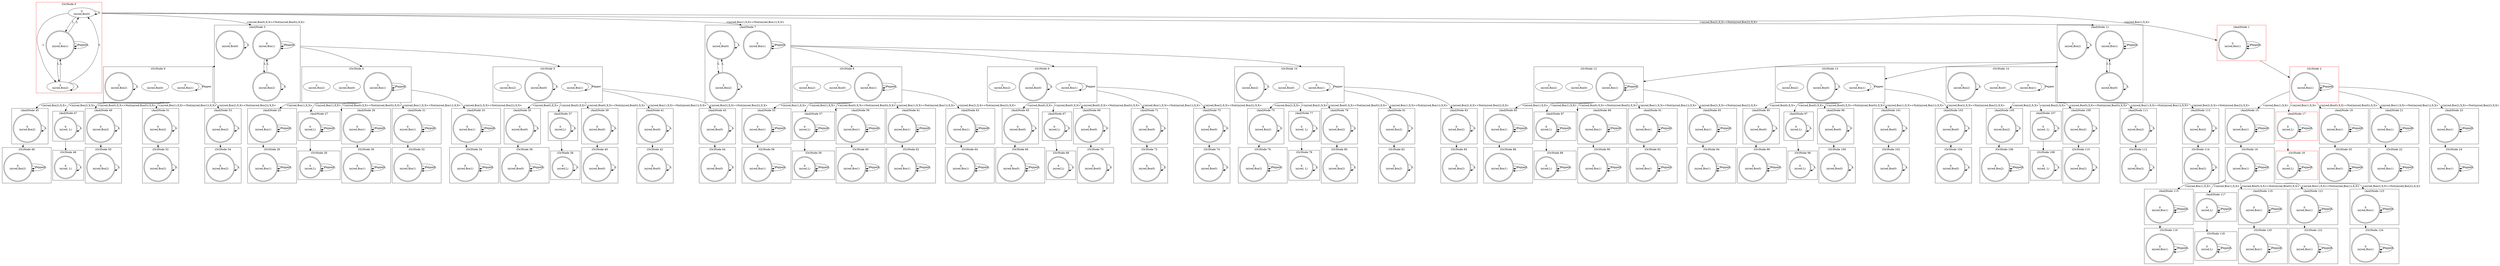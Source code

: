 digraph G {
compound=true;
subgraph cluster_0 {
label="(Or)Node 0";
pencolor=red;
s00 [label="0
in(red,Box0)"];
s01 [label="1
in(red,Box1)", shape=doublecircle];
s02 [label="2
in(red,Box2)"];
s01 -> s01[label="Pepper"];
s00 -> s00[label="L"];
s00 -> s01[label="L"];
s00 -> s02[label="L"];
s01 -> s00[label="L"];
s01 -> s01[label="L"];
s01 -> s02[label="L"];
s02 -> s00[label="L"];
s02 -> s01[label="L"];
s02 -> s02[label="L"];

}
subgraph cluster_1 {
label="(And)Node 1";
pencolor=red;
s10 [label="0
in(red,Box1)", shape=doublecircle];
s10 -> s10[label="Pepper"];
s10 -> s10[label="L"];

}
subgraph cluster_2 {
label="(Or)Node 2";
pencolor=red;
s20 [label="0
in(red,Box1)", shape=doublecircle];
s20 -> s20[label="Pepper"];
s20 -> s20[label="L"];

}
subgraph cluster_3 {
label="(And)Node 3";
s30 [label="0
in(red,Box1)", shape=doublecircle];
s31 [label="1
in(red,Box0)", shape=doublecircle];
s32 [label="2
in(red,Box2)", shape=doublecircle];
s30 -> s30[label="Pepper"];
s30 -> s30[label="L"];
s30 -> s32[label="L"];
s31 -> s31[label="L"];
s32 -> s30[label="L"];
s32 -> s32[label="L"];

}
subgraph cluster_4 {
label="(Or)Node 4";
s40 [label="0
in(red,Box1)", shape=doublecircle];
s41 [label="1
in(red,Box0)"];
s42 [label="2
in(red,Box2)"];
s40 -> s40[label="Pepper"];
s40 -> s40[label="L"];

}
subgraph cluster_5 {
label="(Or)Node 5";
s50 [label="0
in(red,Box1)"];
s51 [label="1
in(red,Box0)", shape=doublecircle];
s52 [label="2
in(red,Box2)"];
s50 -> s50[label="Pepper"];
s51 -> s51[label="L"];

}
subgraph cluster_6 {
label="(Or)Node 6";
s60 [label="0
in(red,Box1)"];
s61 [label="1
in(red,Box0)"];
s62 [label="2
in(red,Box2)", shape=doublecircle];
s60 -> s60[label="Pepper"];
s62 -> s62[label="L"];

}
subgraph cluster_7 {
label="(And)Node 7";
s70 [label="0
in(red,Box1)", shape=doublecircle];
s71 [label="1
in(red,Box0)", shape=doublecircle];
s72 [label="2
in(red,Box2)", shape=doublecircle];
s70 -> s70[label="Pepper"];
s70 -> s70[label="L"];
s71 -> s71[label="L"];
s71 -> s72[label="L"];
s72 -> s71[label="L"];
s72 -> s72[label="L"];

}
subgraph cluster_8 {
label="(Or)Node 8";
s80 [label="0
in(red,Box1)", shape=doublecircle];
s81 [label="1
in(red,Box0)"];
s82 [label="2
in(red,Box2)"];
s80 -> s80[label="Pepper"];
s80 -> s80[label="L"];

}
subgraph cluster_9 {
label="(Or)Node 9";
s90 [label="0
in(red,Box1)"];
s91 [label="1
in(red,Box0)", shape=doublecircle];
s92 [label="2
in(red,Box2)"];
s90 -> s90[label="Pepper"];
s91 -> s91[label="L"];

}
subgraph cluster_10 {
label="(Or)Node 10";
s100 [label="0
in(red,Box1)"];
s101 [label="1
in(red,Box0)"];
s102 [label="2
in(red,Box2)", shape=doublecircle];
s100 -> s100[label="Pepper"];
s102 -> s102[label="L"];

}
subgraph cluster_11 {
label="(And)Node 11";
s110 [label="0
in(red,Box1)", shape=doublecircle];
s111 [label="1
in(red,Box0)", shape=doublecircle];
s112 [label="2
in(red,Box2)", shape=doublecircle];
s110 -> s110[label="Pepper"];
s110 -> s110[label="L"];
s110 -> s111[label="L"];
s111 -> s110[label="L"];
s111 -> s111[label="L"];
s112 -> s112[label="L"];

}
subgraph cluster_12 {
label="(Or)Node 12";
s120 [label="0
in(red,Box1)", shape=doublecircle];
s121 [label="1
in(red,Box0)"];
s122 [label="2
in(red,Box2)"];
s120 -> s120[label="Pepper"];
s120 -> s120[label="L"];

}
subgraph cluster_13 {
label="(Or)Node 13";
s130 [label="0
in(red,Box1)"];
s131 [label="1
in(red,Box0)", shape=doublecircle];
s132 [label="2
in(red,Box2)"];
s130 -> s130[label="Pepper"];
s131 -> s131[label="L"];

}
subgraph cluster_14 {
label="(Or)Node 14";
s140 [label="0
in(red,Box1)"];
s141 [label="1
in(red,Box0)"];
s142 [label="2
in(red,Box2)", shape=doublecircle];
s140 -> s140[label="Pepper"];
s142 -> s142[label="L"];

}
subgraph cluster_15 {
label="(And)Node 15";
s150 [label="0
in(red,Box1)", shape=doublecircle];
s150 -> s150[label="Pepper"];
s150 -> s150[label="L"];

}
subgraph cluster_16 {
label="(Or)Node 16";
s160 [label="0
in(red,Box1)", shape=doublecircle];
s160 -> s160[label="Pepper"];
s160 -> s160[label="L"];

}
subgraph cluster_17 {
label="(And)Node 17";
pencolor=red;
s170 [label="0
in(red,L)", shape=doublecircle];
s170 -> s170[label="Pepper"];
s170 -> s170[label="L"];

}
subgraph cluster_18 {
label="(Or)Node 18";
pencolor=red;
s180 [label="0
in(red,L)", shape=doublecircle];
s180 -> s180[label="Pepper"];
s180 -> s180[label="L"];

}
subgraph cluster_19 {
label="(And)Node 19";
s190 [label="0
in(red,Box1)", shape=doublecircle];
s190 -> s190[label="Pepper"];
s190 -> s190[label="L"];

}
subgraph cluster_20 {
label="(Or)Node 20";
s200 [label="0
in(red,Box1)", shape=doublecircle];
s200 -> s200[label="Pepper"];
s200 -> s200[label="L"];

}
subgraph cluster_21 {
label="(And)Node 21";
s210 [label="0
in(red,Box1)", shape=doublecircle];
s210 -> s210[label="Pepper"];
s210 -> s210[label="L"];

}
subgraph cluster_22 {
label="(Or)Node 22";
s220 [label="0
in(red,Box1)", shape=doublecircle];
s220 -> s220[label="Pepper"];
s220 -> s220[label="L"];

}
subgraph cluster_23 {
label="(And)Node 23";
s230 [label="0
in(red,Box1)", shape=doublecircle];
s230 -> s230[label="Pepper"];
s230 -> s230[label="L"];

}
subgraph cluster_24 {
label="(Or)Node 24";
s240 [label="0
in(red,Box1)", shape=doublecircle];
s240 -> s240[label="Pepper"];
s240 -> s240[label="L"];

}
subgraph cluster_25 {
label="(And)Node 25";
s250 [label="0
in(red,Box1)", shape=doublecircle];
s250 -> s250[label="Pepper"];
s250 -> s250[label="L"];

}
subgraph cluster_26 {
label="(Or)Node 26";
s260 [label="0
in(red,Box1)", shape=doublecircle];
s260 -> s260[label="Pepper"];
s260 -> s260[label="L"];

}
subgraph cluster_27 {
label="(And)Node 27";
s270 [label="0
in(red,L)", shape=doublecircle];
s270 -> s270[label="Pepper"];
s270 -> s270[label="L"];

}
subgraph cluster_28 {
label="(Or)Node 28";
s280 [label="0
in(red,L)", shape=doublecircle];
s280 -> s280[label="Pepper"];
s280 -> s280[label="L"];

}
subgraph cluster_29 {
label="(And)Node 29";
s290 [label="0
in(red,Box1)", shape=doublecircle];
s290 -> s290[label="Pepper"];
s290 -> s290[label="L"];

}
subgraph cluster_30 {
label="(Or)Node 30";
s300 [label="0
in(red,Box1)", shape=doublecircle];
s300 -> s300[label="Pepper"];
s300 -> s300[label="L"];

}
subgraph cluster_31 {
label="(And)Node 31";
s310 [label="0
in(red,Box1)", shape=doublecircle];
s310 -> s310[label="Pepper"];
s310 -> s310[label="L"];

}
subgraph cluster_32 {
label="(Or)Node 32";
s320 [label="0
in(red,Box1)", shape=doublecircle];
s320 -> s320[label="Pepper"];
s320 -> s320[label="L"];

}
subgraph cluster_33 {
label="(And)Node 33";
s330 [label="0
in(red,Box1)", shape=doublecircle];
s330 -> s330[label="Pepper"];
s330 -> s330[label="L"];

}
subgraph cluster_34 {
label="(Or)Node 34";
s340 [label="0
in(red,Box1)", shape=doublecircle];
s340 -> s340[label="Pepper"];
s340 -> s340[label="L"];

}
subgraph cluster_35 {
label="(And)Node 35";
s350 [label="0
in(red,Box0)", shape=doublecircle];
s350 -> s350[label="L"];

}
subgraph cluster_36 {
label="(Or)Node 36";
s360 [label="0
in(red,Box0)", shape=doublecircle];
s360 -> s360[label="Pepper"];
s360 -> s360[label="L"];

}
subgraph cluster_37 {
label="(And)Node 37";
s370 [label="0
in(red,L)", shape=doublecircle];
s370 -> s370[label="L"];

}
subgraph cluster_38 {
label="(Or)Node 38";
s380 [label="0
in(red,L)", shape=doublecircle];
s380 -> s380[label="L"];

}
subgraph cluster_39 {
label="(And)Node 39";
s390 [label="0
in(red,Box0)", shape=doublecircle];
s390 -> s390[label="L"];

}
subgraph cluster_40 {
label="(Or)Node 40";
s400 [label="0
in(red,Box0)", shape=doublecircle];
s400 -> s400[label="L"];

}
subgraph cluster_41 {
label="(And)Node 41";
s410 [label="0
in(red,Box0)", shape=doublecircle];
s410 -> s410[label="L"];

}
subgraph cluster_42 {
label="(Or)Node 42";
s420 [label="0
in(red,Box0)", shape=doublecircle];
s420 -> s420[label="L"];

}
subgraph cluster_43 {
label="(And)Node 43";
s430 [label="0
in(red,Box0)", shape=doublecircle];
s430 -> s430[label="L"];

}
subgraph cluster_44 {
label="(Or)Node 44";
s440 [label="0
in(red,Box0)", shape=doublecircle];
s440 -> s440[label="L"];

}
subgraph cluster_45 {
label="(And)Node 45";
s450 [label="0
in(red,Box2)", shape=doublecircle];
s450 -> s450[label="L"];

}
subgraph cluster_46 {
label="(Or)Node 46";
s460 [label="0
in(red,Box2)", shape=doublecircle];
s460 -> s460[label="Pepper"];
s460 -> s460[label="L"];

}
subgraph cluster_47 {
label="(And)Node 47";
s470 [label="0
in(red, L)", shape=doublecircle];
s470 -> s470[label="L"];

}
subgraph cluster_48 {
label="(Or)Node 48";
s480 [label="0
in(red, L)", shape=doublecircle];
s480 -> s480[label="L"];

}
subgraph cluster_49 {
label="(And)Node 49";
s490 [label="0
in(red,Box2)", shape=doublecircle];
s490 -> s490[label="L"];

}
subgraph cluster_50 {
label="(Or)Node 50";
s500 [label="0
in(red,Box2)", shape=doublecircle];
s500 -> s500[label="L"];

}
subgraph cluster_51 {
label="(And)Node 51";
s510 [label="0
in(red,Box2)", shape=doublecircle];
s510 -> s510[label="L"];

}
subgraph cluster_52 {
label="(Or)Node 52";
s520 [label="0
in(red,Box2)", shape=doublecircle];
s520 -> s520[label="L"];

}
subgraph cluster_53 {
label="(And)Node 53";
s530 [label="0
in(red,Box2)", shape=doublecircle];
s530 -> s530[label="L"];

}
subgraph cluster_54 {
label="(Or)Node 54";
s540 [label="0
in(red,Box2)", shape=doublecircle];
s540 -> s540[label="L"];

}
subgraph cluster_55 {
label="(And)Node 55";
s550 [label="0
in(red,Box1)", shape=doublecircle];
s550 -> s550[label="Pepper"];
s550 -> s550[label="L"];

}
subgraph cluster_56 {
label="(Or)Node 56";
s560 [label="0
in(red,Box1)", shape=doublecircle];
s560 -> s560[label="Pepper"];
s560 -> s560[label="L"];

}
subgraph cluster_57 {
label="(And)Node 57";
s570 [label="0
in(red,L)", shape=doublecircle];
s570 -> s570[label="Pepper"];
s570 -> s570[label="L"];

}
subgraph cluster_58 {
label="(Or)Node 58";
s580 [label="0
in(red,L)", shape=doublecircle];
s580 -> s580[label="Pepper"];
s580 -> s580[label="L"];

}
subgraph cluster_59 {
label="(And)Node 59";
s590 [label="0
in(red,Box1)", shape=doublecircle];
s590 -> s590[label="Pepper"];
s590 -> s590[label="L"];

}
subgraph cluster_60 {
label="(Or)Node 60";
s600 [label="0
in(red,Box1)", shape=doublecircle];
s600 -> s600[label="Pepper"];
s600 -> s600[label="L"];

}
subgraph cluster_61 {
label="(And)Node 61";
s610 [label="0
in(red,Box1)", shape=doublecircle];
s610 -> s610[label="Pepper"];
s610 -> s610[label="L"];

}
subgraph cluster_62 {
label="(Or)Node 62";
s620 [label="0
in(red,Box1)", shape=doublecircle];
s620 -> s620[label="Pepper"];
s620 -> s620[label="L"];

}
subgraph cluster_63 {
label="(And)Node 63";
s630 [label="0
in(red,Box1)", shape=doublecircle];
s630 -> s630[label="Pepper"];
s630 -> s630[label="L"];

}
subgraph cluster_64 {
label="(Or)Node 64";
s640 [label="0
in(red,Box1)", shape=doublecircle];
s640 -> s640[label="Pepper"];
s640 -> s640[label="L"];

}
subgraph cluster_65 {
label="(And)Node 65";
s650 [label="0
in(red,Box0)", shape=doublecircle];
s650 -> s650[label="L"];

}
subgraph cluster_66 {
label="(Or)Node 66";
s660 [label="0
in(red,Box0)", shape=doublecircle];
s660 -> s660[label="Pepper"];
s660 -> s660[label="L"];

}
subgraph cluster_67 {
label="(And)Node 67";
s670 [label="0
in(red,L)", shape=doublecircle];
s670 -> s670[label="L"];

}
subgraph cluster_68 {
label="(Or)Node 68";
s680 [label="0
in(red,L)", shape=doublecircle];
s680 -> s680[label="L"];

}
subgraph cluster_69 {
label="(And)Node 69";
s690 [label="0
in(red,Box0)", shape=doublecircle];
s690 -> s690[label="L"];

}
subgraph cluster_70 {
label="(Or)Node 70";
s700 [label="0
in(red,Box0)", shape=doublecircle];
s700 -> s700[label="L"];

}
subgraph cluster_71 {
label="(And)Node 71";
s710 [label="0
in(red,Box0)", shape=doublecircle];
s710 -> s710[label="L"];

}
subgraph cluster_72 {
label="(Or)Node 72";
s720 [label="0
in(red,Box0)", shape=doublecircle];
s720 -> s720[label="L"];

}
subgraph cluster_73 {
label="(And)Node 73";
s730 [label="0
in(red,Box0)", shape=doublecircle];
s730 -> s730[label="L"];

}
subgraph cluster_74 {
label="(Or)Node 74";
s740 [label="0
in(red,Box0)", shape=doublecircle];
s740 -> s740[label="L"];

}
subgraph cluster_75 {
label="(And)Node 75";
s750 [label="0
in(red,Box2)", shape=doublecircle];
s750 -> s750[label="L"];

}
subgraph cluster_76 {
label="(Or)Node 76";
s760 [label="0
in(red,Box2)", shape=doublecircle];
s760 -> s760[label="Pepper"];
s760 -> s760[label="L"];

}
subgraph cluster_77 {
label="(And)Node 77";
s770 [label="0
in(red, L)", shape=doublecircle];
s770 -> s770[label="L"];

}
subgraph cluster_78 {
label="(Or)Node 78";
s780 [label="0
in(red, L)", shape=doublecircle];
s780 -> s780[label="L"];

}
subgraph cluster_79 {
label="(And)Node 79";
s790 [label="0
in(red,Box2)", shape=doublecircle];
s790 -> s790[label="L"];

}
subgraph cluster_80 {
label="(Or)Node 80";
s800 [label="0
in(red,Box2)", shape=doublecircle];
s800 -> s800[label="L"];

}
subgraph cluster_81 {
label="(And)Node 81";
s810 [label="0
in(red,Box2)", shape=doublecircle];
s810 -> s810[label="L"];

}
subgraph cluster_82 {
label="(Or)Node 82";
s820 [label="0
in(red,Box2)", shape=doublecircle];
s820 -> s820[label="L"];

}
subgraph cluster_83 {
label="(And)Node 83";
s830 [label="0
in(red,Box2)", shape=doublecircle];
s830 -> s830[label="L"];

}
subgraph cluster_84 {
label="(Or)Node 84";
s840 [label="0
in(red,Box2)", shape=doublecircle];
s840 -> s840[label="L"];

}
subgraph cluster_85 {
label="(And)Node 85";
s850 [label="0
in(red,Box1)", shape=doublecircle];
s850 -> s850[label="Pepper"];
s850 -> s850[label="L"];

}
subgraph cluster_86 {
label="(Or)Node 86";
s860 [label="0
in(red,Box1)", shape=doublecircle];
s860 -> s860[label="Pepper"];
s860 -> s860[label="L"];

}
subgraph cluster_87 {
label="(And)Node 87";
s870 [label="0
in(red,L)", shape=doublecircle];
s870 -> s870[label="Pepper"];
s870 -> s870[label="L"];

}
subgraph cluster_88 {
label="(Or)Node 88";
s880 [label="0
in(red,L)", shape=doublecircle];
s880 -> s880[label="Pepper"];
s880 -> s880[label="L"];

}
subgraph cluster_89 {
label="(And)Node 89";
s890 [label="0
in(red,Box1)", shape=doublecircle];
s890 -> s890[label="Pepper"];
s890 -> s890[label="L"];

}
subgraph cluster_90 {
label="(Or)Node 90";
s900 [label="0
in(red,Box1)", shape=doublecircle];
s900 -> s900[label="Pepper"];
s900 -> s900[label="L"];

}
subgraph cluster_91 {
label="(And)Node 91";
s910 [label="0
in(red,Box1)", shape=doublecircle];
s910 -> s910[label="Pepper"];
s910 -> s910[label="L"];

}
subgraph cluster_92 {
label="(Or)Node 92";
s920 [label="0
in(red,Box1)", shape=doublecircle];
s920 -> s920[label="Pepper"];
s920 -> s920[label="L"];

}
subgraph cluster_93 {
label="(And)Node 93";
s930 [label="0
in(red,Box1)", shape=doublecircle];
s930 -> s930[label="Pepper"];
s930 -> s930[label="L"];

}
subgraph cluster_94 {
label="(Or)Node 94";
s940 [label="0
in(red,Box1)", shape=doublecircle];
s940 -> s940[label="Pepper"];
s940 -> s940[label="L"];

}
subgraph cluster_95 {
label="(And)Node 95";
s950 [label="0
in(red,Box0)", shape=doublecircle];
s950 -> s950[label="L"];

}
subgraph cluster_96 {
label="(Or)Node 96";
s960 [label="0
in(red,Box0)", shape=doublecircle];
s960 -> s960[label="Pepper"];
s960 -> s960[label="L"];

}
subgraph cluster_97 {
label="(And)Node 97";
s970 [label="0
in(red,L)", shape=doublecircle];
s970 -> s970[label="L"];

}
subgraph cluster_98 {
label="(Or)Node 98";
s980 [label="0
in(red,L)", shape=doublecircle];
s980 -> s980[label="L"];

}
subgraph cluster_99 {
label="(And)Node 99";
s990 [label="0
in(red,Box0)", shape=doublecircle];
s990 -> s990[label="L"];

}
subgraph cluster_100 {
label="(Or)Node 100";
s1000 [label="0
in(red,Box0)", shape=doublecircle];
s1000 -> s1000[label="L"];

}
subgraph cluster_101 {
label="(And)Node 101";
s1010 [label="0
in(red,Box0)", shape=doublecircle];
s1010 -> s1010[label="L"];

}
subgraph cluster_102 {
label="(Or)Node 102";
s1020 [label="0
in(red,Box0)", shape=doublecircle];
s1020 -> s1020[label="L"];

}
subgraph cluster_103 {
label="(And)Node 103";
s1030 [label="0
in(red,Box0)", shape=doublecircle];
s1030 -> s1030[label="L"];

}
subgraph cluster_104 {
label="(Or)Node 104";
s1040 [label="0
in(red,Box0)", shape=doublecircle];
s1040 -> s1040[label="L"];

}
subgraph cluster_105 {
label="(And)Node 105";
s1050 [label="0
in(red,Box2)", shape=doublecircle];
s1050 -> s1050[label="L"];

}
subgraph cluster_106 {
label="(Or)Node 106";
s1060 [label="0
in(red,Box2)", shape=doublecircle];
s1060 -> s1060[label="Pepper"];
s1060 -> s1060[label="L"];

}
subgraph cluster_107 {
label="(And)Node 107";
s1070 [label="0
in(red, L)", shape=doublecircle];
s1070 -> s1070[label="L"];

}
subgraph cluster_108 {
label="(Or)Node 108";
s1080 [label="0
in(red, L)", shape=doublecircle];
s1080 -> s1080[label="L"];

}
subgraph cluster_109 {
label="(And)Node 109";
s1090 [label="0
in(red,Box2)", shape=doublecircle];
s1090 -> s1090[label="L"];

}
subgraph cluster_110 {
label="(Or)Node 110";
s1100 [label="0
in(red,Box2)", shape=doublecircle];
s1100 -> s1100[label="L"];

}
subgraph cluster_111 {
label="(And)Node 111";
s1110 [label="0
in(red,Box2)", shape=doublecircle];
s1110 -> s1110[label="L"];

}
subgraph cluster_112 {
label="(Or)Node 112";
s1120 [label="0
in(red,Box2)", shape=doublecircle];
s1120 -> s1120[label="L"];

}
subgraph cluster_113 {
label="(And)Node 113";
s1130 [label="0
in(red,Box2)", shape=doublecircle];
s1130 -> s1130[label="L"];

}
subgraph cluster_114 {
label="(Or)Node 114";
s1140 [label="0
in(red,Box2)", shape=doublecircle];
s1140 -> s1140[label="L"];

}
subgraph cluster_115 {
label="(And)Node 115";
s1150 [label="0
in(red,Box1)", shape=doublecircle];
s1150 -> s1150[label="Pepper"];
s1150 -> s1150[label="L"];

}
subgraph cluster_116 {
label="(Or)Node 116";
s1160 [label="0
in(red,Box1)", shape=doublecircle];
s1160 -> s1160[label="Pepper"];
s1160 -> s1160[label="L"];

}
subgraph cluster_117 {
label="(And)Node 117";
s1170 [label="0
in(red,L)", shape=doublecircle];
s1170 -> s1170[label="Pepper"];
s1170 -> s1170[label="L"];

}
subgraph cluster_118 {
label="(Or)Node 118";
s1180 [label="0
in(red,L)", shape=doublecircle];
s1180 -> s1180[label="Pepper"];
s1180 -> s1180[label="L"];

}
subgraph cluster_119 {
label="(And)Node 119";
s1190 [label="0
in(red,Box1)", shape=doublecircle];
s1190 -> s1190[label="Pepper"];
s1190 -> s1190[label="L"];

}
subgraph cluster_120 {
label="(Or)Node 120";
s1200 [label="0
in(red,Box1)", shape=doublecircle];
s1200 -> s1200[label="Pepper"];
s1200 -> s1200[label="L"];

}
subgraph cluster_121 {
label="(And)Node 121";
s1210 [label="0
in(red,Box1)", shape=doublecircle];
s1210 -> s1210[label="Pepper"];
s1210 -> s1210[label="L"];

}
subgraph cluster_122 {
label="(Or)Node 122";
s1220 [label="0
in(red,Box1)", shape=doublecircle];
s1220 -> s1220[label="Pepper"];
s1220 -> s1220[label="L"];

}
subgraph cluster_123 {
label="(And)Node 123";
s1230 [label="0
in(red,Box1)", shape=doublecircle];
s1230 -> s1230[label="Pepper"];
s1230 -> s1230[label="L"];

}
subgraph cluster_124 {
label="(Or)Node 124";
s1240 [label="0
in(red,Box1)", shape=doublecircle];
s1240 -> s1240[label="Pepper"];
s1240 -> s1240[label="L"];

}
s00 -> s10[ltail=cluster_0, lhead=cluster_1,label="<in(red,Box1),X,X>"];
s00 -> s30[ltail=cluster_0, lhead=cluster_3,label="<in(red,Box0),X,X><Not(in(red,Box0)),X,X>"];
s00 -> s70[ltail=cluster_0, lhead=cluster_7,label="<in(red,Box1),X,X><Not(in(red,Box1)),X,X>"];
s00 -> s110[ltail=cluster_0, lhead=cluster_11,label="<in(red,Box2),X,X><Not(in(red,Box2)),X,X>"];
s10 -> s20[ltail=cluster_1, lhead=cluster_2];
s20 -> s150[ltail=cluster_2, lhead=cluster_15,label="<in(red,Box1),X,X>"];
s20 -> s170[ltail=cluster_2, lhead=cluster_17,label="<in(red,Box1),X,X>"];
s20 -> s190[ltail=cluster_2, lhead=cluster_19,label="<in(red,Box0),X,X><Not(in(red,Box0)),X,X>"];
s20 -> s210[ltail=cluster_2, lhead=cluster_21,label="<in(red,Box1),X,X><Not(in(red,Box1)),X,X>"];
s20 -> s230[ltail=cluster_2, lhead=cluster_23,label="<in(red,Box2),X,X><Not(in(red,Box2)),X,X>"];
s30 -> s40[ltail=cluster_3, lhead=cluster_4];
s30 -> s50[ltail=cluster_3, lhead=cluster_5];
s30 -> s60[ltail=cluster_3, lhead=cluster_6];
s40 -> s250[ltail=cluster_4, lhead=cluster_25,label="<in(red,Box1),X,X>"];
s40 -> s270[ltail=cluster_4, lhead=cluster_27,label="<in(red,Box1),X,X>"];
s40 -> s290[ltail=cluster_4, lhead=cluster_29,label="<in(red,Box0),X,X><Not(in(red,Box0)),X,X>"];
s40 -> s310[ltail=cluster_4, lhead=cluster_31,label="<in(red,Box1),X,X><Not(in(red,Box1)),X,X>"];
s40 -> s330[ltail=cluster_4, lhead=cluster_33,label="<in(red,Box2),X,X><Not(in(red,Box2)),X,X>"];
s50 -> s350[ltail=cluster_5, lhead=cluster_35,label="<in(red,Box0),X,X>"];
s50 -> s370[ltail=cluster_5, lhead=cluster_37,label="<in(red,Box0),X,X>"];
s50 -> s390[ltail=cluster_5, lhead=cluster_39,label="<in(red,Box0),X,X><Not(in(red,Box0)),X,X>"];
s50 -> s410[ltail=cluster_5, lhead=cluster_41,label="<in(red,Box1),X,X><Not(in(red,Box1)),X,X>"];
s50 -> s430[ltail=cluster_5, lhead=cluster_43,label="<in(red,Box2),X,X><Not(in(red,Box2)),X,X>"];
s60 -> s450[ltail=cluster_6, lhead=cluster_45,label="<in(red,Box2),X,X>"];
s60 -> s470[ltail=cluster_6, lhead=cluster_47,label="<in(red,Box2),X,X>"];
s60 -> s490[ltail=cluster_6, lhead=cluster_49,label="<in(red,Box0),X,X><Not(in(red,Box0)),X,X>"];
s60 -> s510[ltail=cluster_6, lhead=cluster_51,label="<in(red,Box1),X,X><Not(in(red,Box1)),X,X>"];
s60 -> s530[ltail=cluster_6, lhead=cluster_53,label="<in(red,Box2),X,X><Not(in(red,Box2)),X,X>"];
s70 -> s80[ltail=cluster_7, lhead=cluster_8];
s70 -> s90[ltail=cluster_7, lhead=cluster_9];
s70 -> s100[ltail=cluster_7, lhead=cluster_10];
s80 -> s550[ltail=cluster_8, lhead=cluster_55,label="<in(red,Box1),X,X>"];
s80 -> s570[ltail=cluster_8, lhead=cluster_57,label="<in(red,Box1),X,X>"];
s80 -> s590[ltail=cluster_8, lhead=cluster_59,label="<in(red,Box0),X,X><Not(in(red,Box0)),X,X>"];
s80 -> s610[ltail=cluster_8, lhead=cluster_61,label="<in(red,Box1),X,X><Not(in(red,Box1)),X,X>"];
s80 -> s630[ltail=cluster_8, lhead=cluster_63,label="<in(red,Box2),X,X><Not(in(red,Box2)),X,X>"];
s90 -> s650[ltail=cluster_9, lhead=cluster_65,label="<in(red,Box0),X,X>"];
s90 -> s670[ltail=cluster_9, lhead=cluster_67,label="<in(red,Box0),X,X>"];
s90 -> s690[ltail=cluster_9, lhead=cluster_69,label="<in(red,Box0),X,X><Not(in(red,Box0)),X,X>"];
s90 -> s710[ltail=cluster_9, lhead=cluster_71,label="<in(red,Box1),X,X><Not(in(red,Box1)),X,X>"];
s90 -> s730[ltail=cluster_9, lhead=cluster_73,label="<in(red,Box2),X,X><Not(in(red,Box2)),X,X>"];
s100 -> s750[ltail=cluster_10, lhead=cluster_75,label="<in(red,Box2),X,X>"];
s100 -> s770[ltail=cluster_10, lhead=cluster_77,label="<in(red,Box2),X,X>"];
s100 -> s790[ltail=cluster_10, lhead=cluster_79,label="<in(red,Box0),X,X><Not(in(red,Box0)),X,X>"];
s100 -> s810[ltail=cluster_10, lhead=cluster_81,label="<in(red,Box1),X,X><Not(in(red,Box1)),X,X>"];
s100 -> s830[ltail=cluster_10, lhead=cluster_83,label="<in(red,Box2),X,X><Not(in(red,Box2)),X,X>"];
s110 -> s120[ltail=cluster_11, lhead=cluster_12];
s110 -> s130[ltail=cluster_11, lhead=cluster_13];
s110 -> s140[ltail=cluster_11, lhead=cluster_14];
s120 -> s850[ltail=cluster_12, lhead=cluster_85,label="<in(red,Box1),X,X>"];
s120 -> s870[ltail=cluster_12, lhead=cluster_87,label="<in(red,Box1),X,X>"];
s120 -> s890[ltail=cluster_12, lhead=cluster_89,label="<in(red,Box0),X,X><Not(in(red,Box0)),X,X>"];
s120 -> s910[ltail=cluster_12, lhead=cluster_91,label="<in(red,Box1),X,X><Not(in(red,Box1)),X,X>"];
s120 -> s930[ltail=cluster_12, lhead=cluster_93,label="<in(red,Box2),X,X><Not(in(red,Box2)),X,X>"];
s130 -> s950[ltail=cluster_13, lhead=cluster_95,label="<in(red,Box0),X,X>"];
s130 -> s970[ltail=cluster_13, lhead=cluster_97,label="<in(red,Box0),X,X>"];
s130 -> s990[ltail=cluster_13, lhead=cluster_99,label="<in(red,Box0),X,X><Not(in(red,Box0)),X,X>"];
s130 -> s1010[ltail=cluster_13, lhead=cluster_101,label="<in(red,Box1),X,X><Not(in(red,Box1)),X,X>"];
s130 -> s1030[ltail=cluster_13, lhead=cluster_103,label="<in(red,Box2),X,X><Not(in(red,Box2)),X,X>"];
s140 -> s1050[ltail=cluster_14, lhead=cluster_105,label="<in(red,Box2),X,X>"];
s140 -> s1070[ltail=cluster_14, lhead=cluster_107,label="<in(red,Box2),X,X>"];
s140 -> s1090[ltail=cluster_14, lhead=cluster_109,label="<in(red,Box0),X,X><Not(in(red,Box0)),X,X>"];
s140 -> s1110[ltail=cluster_14, lhead=cluster_111,label="<in(red,Box1),X,X><Not(in(red,Box1)),X,X>"];
s140 -> s1130[ltail=cluster_14, lhead=cluster_113,label="<in(red,Box2),X,X><Not(in(red,Box2)),X,X>"];
s150 -> s160[ltail=cluster_15, lhead=cluster_16];
s160 -> s1150[ltail=cluster_16, lhead=cluster_115,label="<in(red,Box1),X,X>"];
s160 -> s1170[ltail=cluster_16, lhead=cluster_117,label="<in(red,Box1),X,X>"];
s160 -> s1190[ltail=cluster_16, lhead=cluster_119,label="<in(red,Box0),X,X><Not(in(red,Box0)),X,X>"];
s160 -> s1210[ltail=cluster_16, lhead=cluster_121,label="<in(red,Box1),X,X><Not(in(red,Box1)),X,X>"];
s160 -> s1230[ltail=cluster_16, lhead=cluster_123,label="<in(red,Box2),X,X><Not(in(red,Box2)),X,X>"];
s170 -> s180[ltail=cluster_17, lhead=cluster_18];
s190 -> s200[ltail=cluster_19, lhead=cluster_20];
s210 -> s220[ltail=cluster_21, lhead=cluster_22];
s230 -> s240[ltail=cluster_23, lhead=cluster_24];
s250 -> s260[ltail=cluster_25, lhead=cluster_26];
s270 -> s280[ltail=cluster_27, lhead=cluster_28];
s290 -> s300[ltail=cluster_29, lhead=cluster_30];
s310 -> s320[ltail=cluster_31, lhead=cluster_32];
s330 -> s340[ltail=cluster_33, lhead=cluster_34];
s350 -> s360[ltail=cluster_35, lhead=cluster_36];
s370 -> s380[ltail=cluster_37, lhead=cluster_38];
s390 -> s400[ltail=cluster_39, lhead=cluster_40];
s410 -> s420[ltail=cluster_41, lhead=cluster_42];
s430 -> s440[ltail=cluster_43, lhead=cluster_44];
s450 -> s460[ltail=cluster_45, lhead=cluster_46];
s470 -> s480[ltail=cluster_47, lhead=cluster_48];
s490 -> s500[ltail=cluster_49, lhead=cluster_50];
s510 -> s520[ltail=cluster_51, lhead=cluster_52];
s530 -> s540[ltail=cluster_53, lhead=cluster_54];
s550 -> s560[ltail=cluster_55, lhead=cluster_56];
s570 -> s580[ltail=cluster_57, lhead=cluster_58];
s590 -> s600[ltail=cluster_59, lhead=cluster_60];
s610 -> s620[ltail=cluster_61, lhead=cluster_62];
s630 -> s640[ltail=cluster_63, lhead=cluster_64];
s650 -> s660[ltail=cluster_65, lhead=cluster_66];
s670 -> s680[ltail=cluster_67, lhead=cluster_68];
s690 -> s700[ltail=cluster_69, lhead=cluster_70];
s710 -> s720[ltail=cluster_71, lhead=cluster_72];
s730 -> s740[ltail=cluster_73, lhead=cluster_74];
s750 -> s760[ltail=cluster_75, lhead=cluster_76];
s770 -> s780[ltail=cluster_77, lhead=cluster_78];
s790 -> s800[ltail=cluster_79, lhead=cluster_80];
s810 -> s820[ltail=cluster_81, lhead=cluster_82];
s830 -> s840[ltail=cluster_83, lhead=cluster_84];
s850 -> s860[ltail=cluster_85, lhead=cluster_86];
s870 -> s880[ltail=cluster_87, lhead=cluster_88];
s890 -> s900[ltail=cluster_89, lhead=cluster_90];
s910 -> s920[ltail=cluster_91, lhead=cluster_92];
s930 -> s940[ltail=cluster_93, lhead=cluster_94];
s950 -> s960[ltail=cluster_95, lhead=cluster_96];
s970 -> s980[ltail=cluster_97, lhead=cluster_98];
s990 -> s1000[ltail=cluster_99, lhead=cluster_100];
s1010 -> s1020[ltail=cluster_101, lhead=cluster_102];
s1030 -> s1040[ltail=cluster_103, lhead=cluster_104];
s1050 -> s1060[ltail=cluster_105, lhead=cluster_106];
s1070 -> s1080[ltail=cluster_107, lhead=cluster_108];
s1090 -> s1100[ltail=cluster_109, lhead=cluster_110];
s1110 -> s1120[ltail=cluster_111, lhead=cluster_112];
s1130 -> s1140[ltail=cluster_113, lhead=cluster_114];
s1150 -> s1160[ltail=cluster_115, lhead=cluster_116];
s1170 -> s1180[ltail=cluster_117, lhead=cluster_118];
s1190 -> s1200[ltail=cluster_119, lhead=cluster_120];
s1210 -> s1220[ltail=cluster_121, lhead=cluster_122];
s1230 -> s1240[ltail=cluster_123, lhead=cluster_124];
}